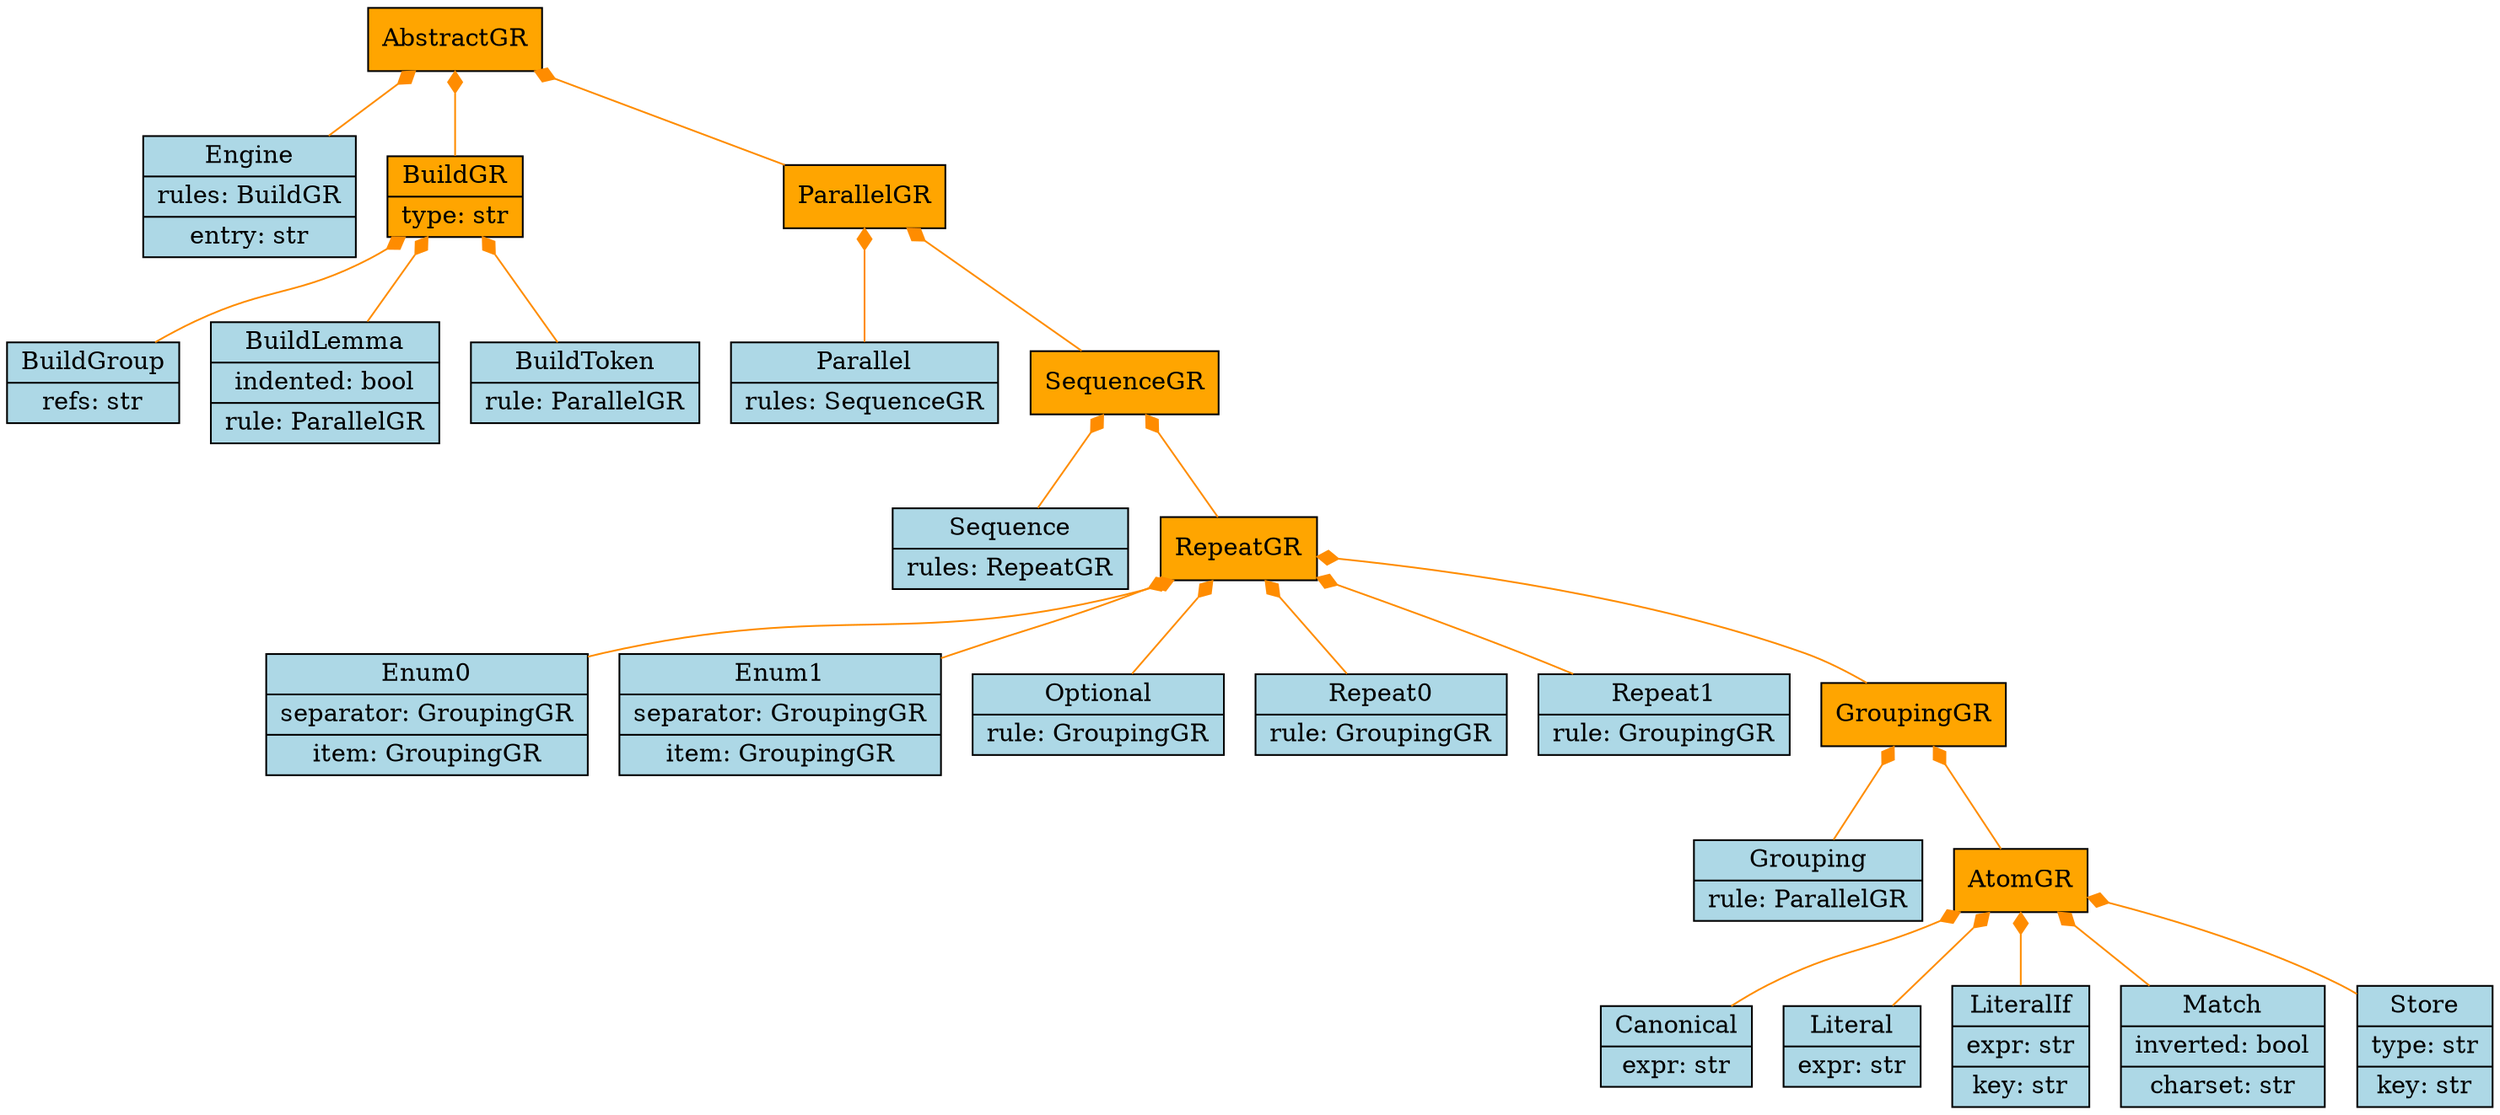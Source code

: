 digraph {
	AbstractGR [label="{ <> AbstractGR  }" fillcolor=orange shape=record style=filled]
	Engine [label="{ <> Engine | <rules> rules: BuildGR | <entry> entry: str }" fillcolor=lightblue shape=record style=filled]
	BuildGR [label="{ <> BuildGR | <type> type: str }" fillcolor=orange shape=record style=filled]
	ParallelGR [label="{ <> ParallelGR  }" fillcolor=orange shape=record style=filled]
	BuildGroup [label="{ <> BuildGroup | <refs> refs: str }" fillcolor=lightblue shape=record style=filled]
	BuildLemma [label="{ <> BuildLemma | <indented> indented: bool | <rule> rule: ParallelGR }" fillcolor=lightblue shape=record style=filled]
	BuildToken [label="{ <> BuildToken | <rule> rule: ParallelGR }" fillcolor=lightblue shape=record style=filled]
	Parallel [label="{ <> Parallel | <rules> rules: SequenceGR }" fillcolor=lightblue shape=record style=filled]
	SequenceGR [label="{ <> SequenceGR  }" fillcolor=orange shape=record style=filled]
	Sequence [label="{ <> Sequence | <rules> rules: RepeatGR }" fillcolor=lightblue shape=record style=filled]
	RepeatGR [label="{ <> RepeatGR  }" fillcolor=orange shape=record style=filled]
	Enum0 [label="{ <> Enum0 | <separator> separator: GroupingGR | <item> item: GroupingGR }" fillcolor=lightblue shape=record style=filled]
	Enum1 [label="{ <> Enum1 | <separator> separator: GroupingGR | <item> item: GroupingGR }" fillcolor=lightblue shape=record style=filled]
	Optional [label="{ <> Optional | <rule> rule: GroupingGR }" fillcolor=lightblue shape=record style=filled]
	Repeat0 [label="{ <> Repeat0 | <rule> rule: GroupingGR }" fillcolor=lightblue shape=record style=filled]
	Repeat1 [label="{ <> Repeat1 | <rule> rule: GroupingGR }" fillcolor=lightblue shape=record style=filled]
	GroupingGR [label="{ <> GroupingGR  }" fillcolor=orange shape=record style=filled]
	Grouping [label="{ <> Grouping | <rule> rule: ParallelGR }" fillcolor=lightblue shape=record style=filled]
	AtomGR [label="{ <> AtomGR  }" fillcolor=orange shape=record style=filled]
	Canonical [label="{ <> Canonical | <expr> expr: str }" fillcolor=lightblue shape=record style=filled]
	Literal [label="{ <> Literal | <expr> expr: str }" fillcolor=lightblue shape=record style=filled]
	LiteralIf [label="{ <> LiteralIf | <expr> expr: str | <key> key: str }" fillcolor=lightblue shape=record style=filled]
	Match [label="{ <> Match | <inverted> inverted: bool | <charset> charset: str }" fillcolor=lightblue shape=record style=filled]
	Store [label="{ <> Store | <type> type: str | <key> key: str }" fillcolor=lightblue shape=record style=filled]
	AbstractGR -> Engine [arrowtail=diamond color=darkorange dir=back]
	AbstractGR -> BuildGR [arrowtail=diamond color=darkorange dir=back]
	AbstractGR -> ParallelGR [arrowtail=diamond color=darkorange dir=back]
	BuildGR -> BuildGroup [arrowtail=diamond color=darkorange dir=back]
	BuildGR -> BuildLemma [arrowtail=diamond color=darkorange dir=back]
	BuildGR -> BuildToken [arrowtail=diamond color=darkorange dir=back]
	ParallelGR -> Parallel [arrowtail=diamond color=darkorange dir=back]
	ParallelGR -> SequenceGR [arrowtail=diamond color=darkorange dir=back]
	SequenceGR -> Sequence [arrowtail=diamond color=darkorange dir=back]
	SequenceGR -> RepeatGR [arrowtail=diamond color=darkorange dir=back]
	RepeatGR -> Enum0 [arrowtail=diamond color=darkorange dir=back]
	RepeatGR -> Enum1 [arrowtail=diamond color=darkorange dir=back]
	RepeatGR -> Optional [arrowtail=diamond color=darkorange dir=back]
	RepeatGR -> Repeat0 [arrowtail=diamond color=darkorange dir=back]
	RepeatGR -> Repeat1 [arrowtail=diamond color=darkorange dir=back]
	RepeatGR -> GroupingGR [arrowtail=diamond color=darkorange dir=back]
	GroupingGR -> Grouping [arrowtail=diamond color=darkorange dir=back]
	GroupingGR -> AtomGR [arrowtail=diamond color=darkorange dir=back]
	AtomGR -> Canonical [arrowtail=diamond color=darkorange dir=back]
	AtomGR -> Literal [arrowtail=diamond color=darkorange dir=back]
	AtomGR -> LiteralIf [arrowtail=diamond color=darkorange dir=back]
	AtomGR -> Match [arrowtail=diamond color=darkorange dir=back]
	AtomGR -> Store [arrowtail=diamond color=darkorange dir=back]
}
